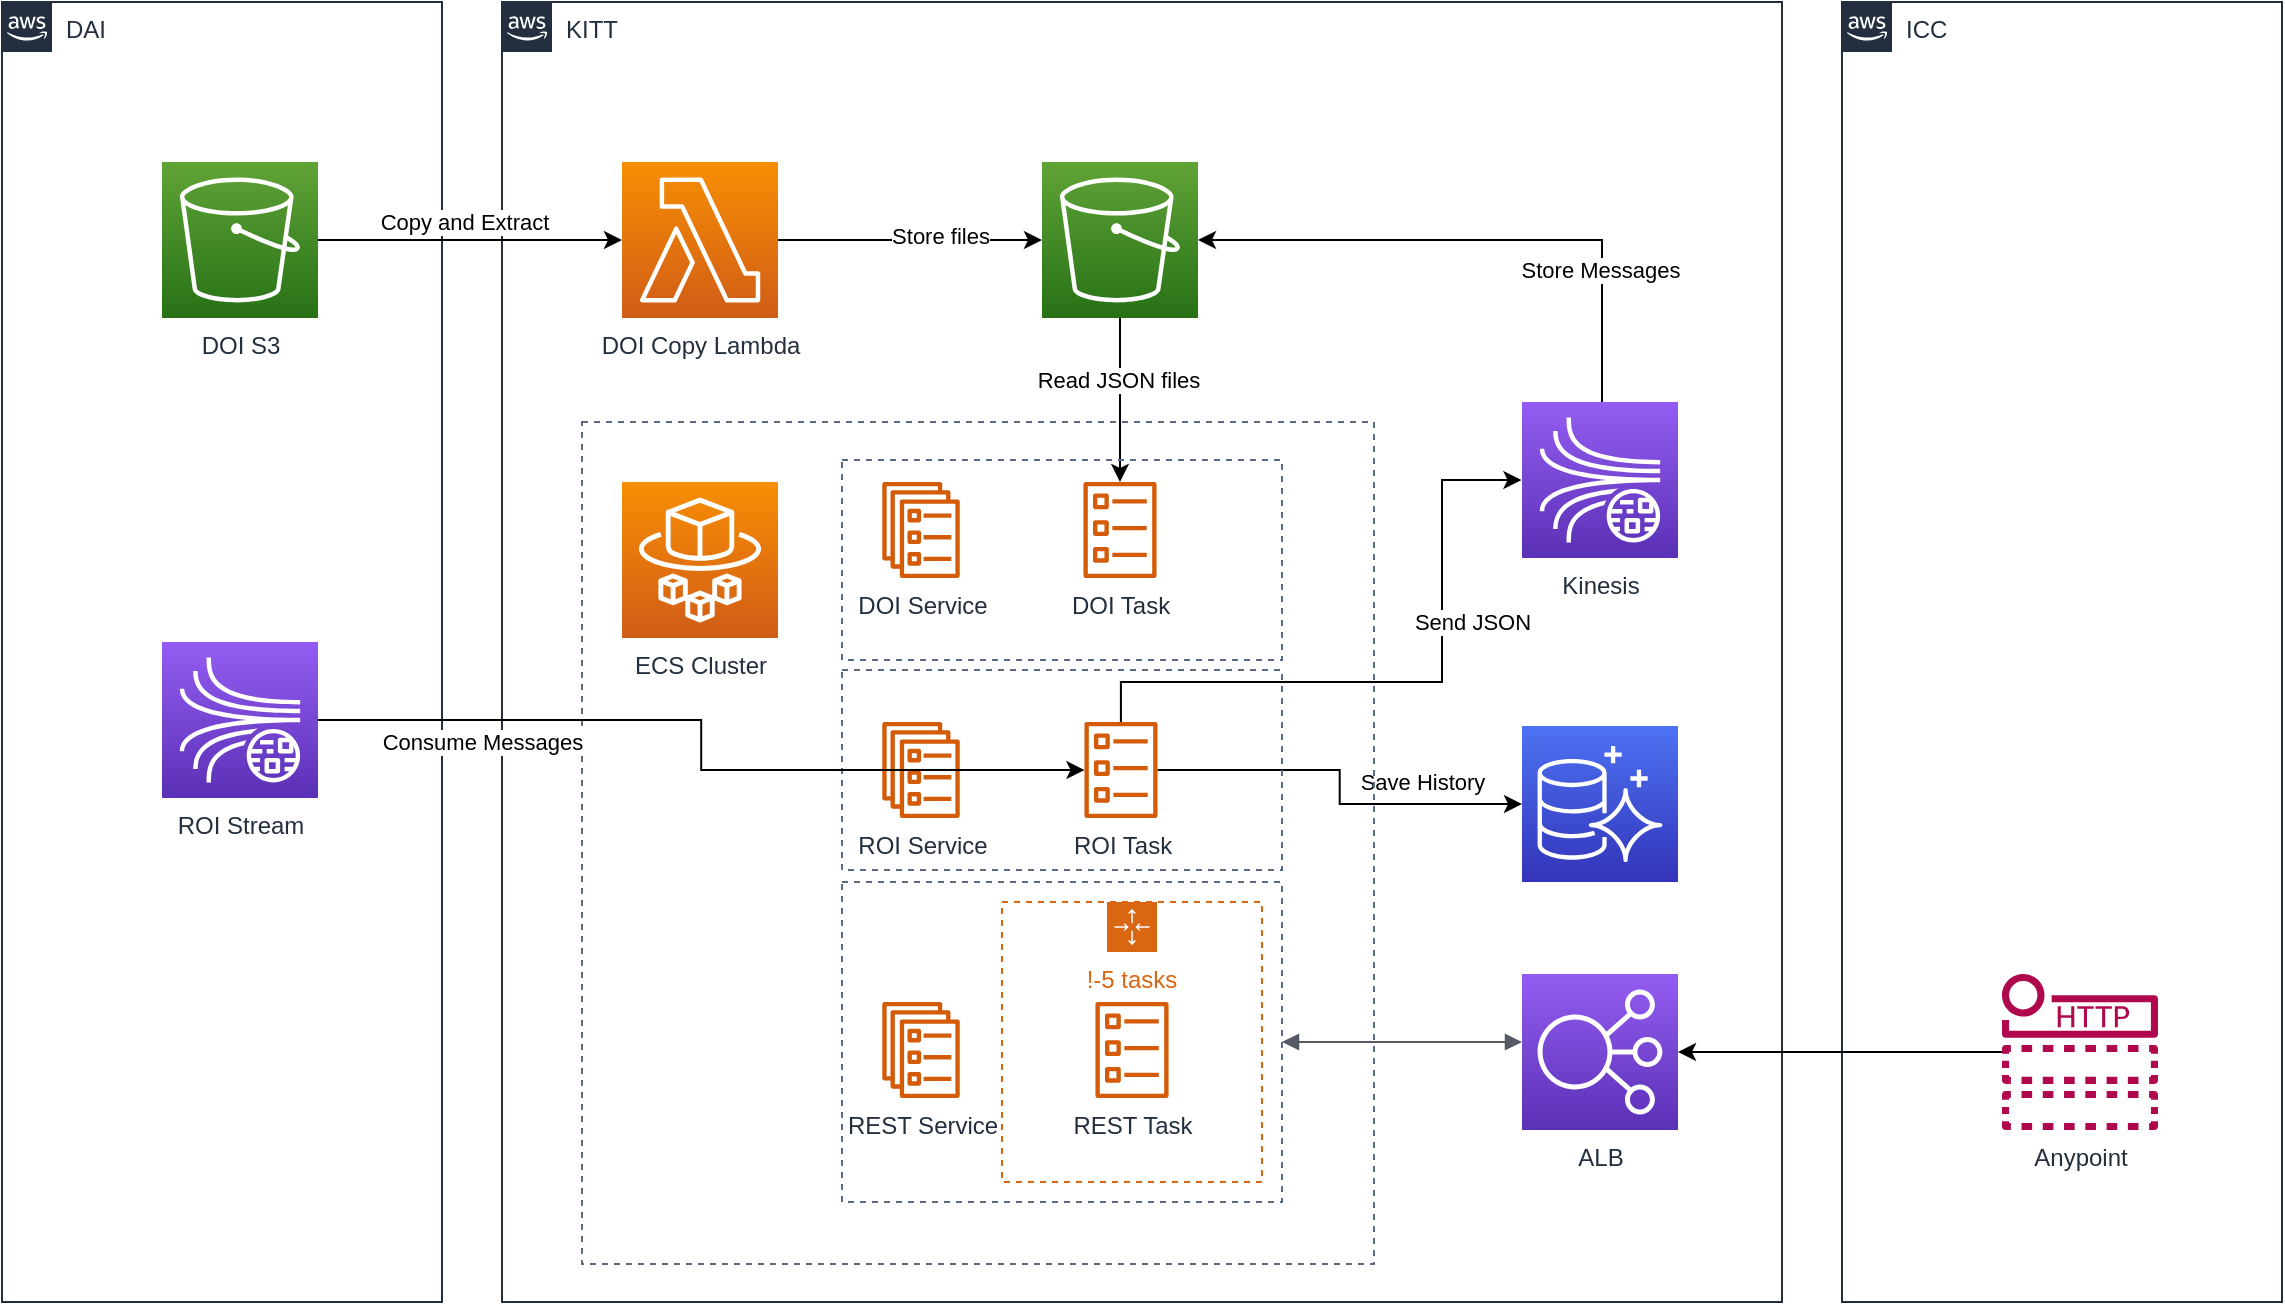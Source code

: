 <mxfile version="17.1.3" type="github">
  <diagram id="Ht1M8jgEwFfnCIfOTk4-" name="Page-1">
    <mxGraphModel dx="2182" dy="1538" grid="1" gridSize="10" guides="1" tooltips="1" connect="1" arrows="1" fold="1" page="1" pageScale="1" pageWidth="1169" pageHeight="827" math="0" shadow="0">
      <root>
        <mxCell id="0" />
        <mxCell id="1" parent="0" />
        <mxCell id="UEzPUAAOIrF-is8g5C7q-74" value="DAI" style="points=[[0,0],[0.25,0],[0.5,0],[0.75,0],[1,0],[1,0.25],[1,0.5],[1,0.75],[1,1],[0.75,1],[0.5,1],[0.25,1],[0,1],[0,0.75],[0,0.5],[0,0.25]];outlineConnect=0;gradientColor=none;html=1;whiteSpace=wrap;fontSize=12;fontStyle=0;shape=mxgraph.aws4.group;grIcon=mxgraph.aws4.group_aws_cloud_alt;strokeColor=#232F3E;fillColor=none;verticalAlign=top;align=left;spacingLeft=30;fontColor=#232F3E;dashed=0;labelBackgroundColor=#ffffff;container=1;pointerEvents=0;collapsible=0;recursiveResize=0;" parent="1" vertex="1">
          <mxGeometry x="40" y="80" width="220" height="650" as="geometry" />
        </mxCell>
        <mxCell id="RvYsPrgFDpj5hAQnLX-L-2" value="DOI S3" style="sketch=0;points=[[0,0,0],[0.25,0,0],[0.5,0,0],[0.75,0,0],[1,0,0],[0,1,0],[0.25,1,0],[0.5,1,0],[0.75,1,0],[1,1,0],[0,0.25,0],[0,0.5,0],[0,0.75,0],[1,0.25,0],[1,0.5,0],[1,0.75,0]];outlineConnect=0;fontColor=#232F3E;gradientColor=#60A337;gradientDirection=north;fillColor=#277116;strokeColor=#ffffff;dashed=0;verticalLabelPosition=bottom;verticalAlign=top;align=center;html=1;fontSize=12;fontStyle=0;aspect=fixed;shape=mxgraph.aws4.resourceIcon;resIcon=mxgraph.aws4.s3;" parent="UEzPUAAOIrF-is8g5C7q-74" vertex="1">
          <mxGeometry x="80" y="80" width="78" height="78" as="geometry" />
        </mxCell>
        <mxCell id="RvYsPrgFDpj5hAQnLX-L-47" value="ROI Stream" style="sketch=0;points=[[0,0,0],[0.25,0,0],[0.5,0,0],[0.75,0,0],[1,0,0],[0,1,0],[0.25,1,0],[0.5,1,0],[0.75,1,0],[1,1,0],[0,0.25,0],[0,0.5,0],[0,0.75,0],[1,0.25,0],[1,0.5,0],[1,0.75,0]];outlineConnect=0;fontColor=#232F3E;gradientColor=#945DF2;gradientDirection=north;fillColor=#5A30B5;strokeColor=#ffffff;dashed=0;verticalLabelPosition=bottom;verticalAlign=top;align=center;html=1;fontSize=12;fontStyle=0;aspect=fixed;shape=mxgraph.aws4.resourceIcon;resIcon=mxgraph.aws4.kinesis_data_streams;" parent="UEzPUAAOIrF-is8g5C7q-74" vertex="1">
          <mxGeometry x="80" y="320" width="78" height="78" as="geometry" />
        </mxCell>
        <mxCell id="UEzPUAAOIrF-is8g5C7q-75" value="KITT" style="points=[[0,0],[0.25,0],[0.5,0],[0.75,0],[1,0],[1,0.25],[1,0.5],[1,0.75],[1,1],[0.75,1],[0.5,1],[0.25,1],[0,1],[0,0.75],[0,0.5],[0,0.25]];outlineConnect=0;gradientColor=none;html=1;whiteSpace=wrap;fontSize=12;fontStyle=0;shape=mxgraph.aws4.group;grIcon=mxgraph.aws4.group_aws_cloud_alt;strokeColor=#232F3E;fillColor=none;verticalAlign=top;align=left;spacingLeft=30;fontColor=#232F3E;dashed=0;labelBackgroundColor=#ffffff;container=1;pointerEvents=0;collapsible=0;recursiveResize=0;" parent="1" vertex="1">
          <mxGeometry x="290" y="80" width="640" height="650" as="geometry" />
        </mxCell>
        <mxCell id="RvYsPrgFDpj5hAQnLX-L-11" style="edgeStyle=orthogonalEdgeStyle;rounded=0;orthogonalLoop=1;jettySize=auto;html=1;exitX=1;exitY=0.5;exitDx=0;exitDy=0;exitPerimeter=0;entryX=0;entryY=0.5;entryDx=0;entryDy=0;entryPerimeter=0;" parent="UEzPUAAOIrF-is8g5C7q-75" source="RvYsPrgFDpj5hAQnLX-L-5" target="RvYsPrgFDpj5hAQnLX-L-10" edge="1">
          <mxGeometry relative="1" as="geometry" />
        </mxCell>
        <mxCell id="RvYsPrgFDpj5hAQnLX-L-12" value="Store files" style="edgeLabel;html=1;align=center;verticalAlign=middle;resizable=0;points=[];" parent="RvYsPrgFDpj5hAQnLX-L-11" vertex="1" connectable="0">
          <mxGeometry x="0.227" y="2" relative="1" as="geometry">
            <mxPoint as="offset" />
          </mxGeometry>
        </mxCell>
        <mxCell id="RvYsPrgFDpj5hAQnLX-L-5" value="DOI Copy Lambda" style="sketch=0;points=[[0,0,0],[0.25,0,0],[0.5,0,0],[0.75,0,0],[1,0,0],[0,1,0],[0.25,1,0],[0.5,1,0],[0.75,1,0],[1,1,0],[0,0.25,0],[0,0.5,0],[0,0.75,0],[1,0.25,0],[1,0.5,0],[1,0.75,0]];outlineConnect=0;fontColor=#232F3E;gradientColor=#F78E04;gradientDirection=north;fillColor=#D05C17;strokeColor=#ffffff;dashed=0;verticalLabelPosition=bottom;verticalAlign=top;align=center;html=1;fontSize=12;fontStyle=0;aspect=fixed;shape=mxgraph.aws4.resourceIcon;resIcon=mxgraph.aws4.lambda;" parent="UEzPUAAOIrF-is8g5C7q-75" vertex="1">
          <mxGeometry x="60" y="80" width="78" height="78" as="geometry" />
        </mxCell>
        <mxCell id="RvYsPrgFDpj5hAQnLX-L-10" value="" style="sketch=0;points=[[0,0,0],[0.25,0,0],[0.5,0,0],[0.75,0,0],[1,0,0],[0,1,0],[0.25,1,0],[0.5,1,0],[0.75,1,0],[1,1,0],[0,0.25,0],[0,0.5,0],[0,0.75,0],[1,0.25,0],[1,0.5,0],[1,0.75,0]];outlineConnect=0;fontColor=#232F3E;gradientColor=#60A337;gradientDirection=north;fillColor=#277116;strokeColor=#ffffff;dashed=0;verticalLabelPosition=bottom;verticalAlign=top;align=center;html=1;fontSize=12;fontStyle=0;aspect=fixed;shape=mxgraph.aws4.resourceIcon;resIcon=mxgraph.aws4.s3;" parent="UEzPUAAOIrF-is8g5C7q-75" vertex="1">
          <mxGeometry x="270" y="80" width="78" height="78" as="geometry" />
        </mxCell>
        <mxCell id="RvYsPrgFDpj5hAQnLX-L-13" value="ECS Cluster" style="sketch=0;points=[[0,0,0],[0.25,0,0],[0.5,0,0],[0.75,0,0],[1,0,0],[0,1,0],[0.25,1,0],[0.5,1,0],[0.75,1,0],[1,1,0],[0,0.25,0],[0,0.5,0],[0,0.75,0],[1,0.25,0],[1,0.5,0],[1,0.75,0]];outlineConnect=0;fontColor=#232F3E;gradientColor=#F78E04;gradientDirection=north;fillColor=#D05C17;strokeColor=#ffffff;dashed=0;verticalLabelPosition=bottom;verticalAlign=top;align=center;html=1;fontSize=12;fontStyle=0;aspect=fixed;shape=mxgraph.aws4.resourceIcon;resIcon=mxgraph.aws4.fargate;" parent="UEzPUAAOIrF-is8g5C7q-75" vertex="1">
          <mxGeometry x="60" y="240" width="78" height="78" as="geometry" />
        </mxCell>
        <mxCell id="RvYsPrgFDpj5hAQnLX-L-17" value="DOI Service" style="sketch=0;outlineConnect=0;fontColor=#232F3E;gradientColor=none;fillColor=#D45B07;strokeColor=none;dashed=0;verticalLabelPosition=bottom;verticalAlign=top;align=center;html=1;fontSize=12;fontStyle=0;aspect=fixed;pointerEvents=1;shape=mxgraph.aws4.ecs_service;" parent="UEzPUAAOIrF-is8g5C7q-75" vertex="1">
          <mxGeometry x="190" y="240" width="39" height="48" as="geometry" />
        </mxCell>
        <mxCell id="RvYsPrgFDpj5hAQnLX-L-18" value="&lt;div&gt;DOI Task&lt;/div&gt;" style="sketch=0;outlineConnect=0;fontColor=#232F3E;gradientColor=none;fillColor=#D45B07;strokeColor=none;dashed=0;verticalLabelPosition=bottom;verticalAlign=top;align=center;html=1;fontSize=12;fontStyle=0;aspect=fixed;pointerEvents=1;shape=mxgraph.aws4.ecs_task;" parent="UEzPUAAOIrF-is8g5C7q-75" vertex="1">
          <mxGeometry x="290.5" y="240" width="37" height="48" as="geometry" />
        </mxCell>
        <mxCell id="RvYsPrgFDpj5hAQnLX-L-27" value="&lt;div&gt;ROI Service&lt;/div&gt;&lt;div&gt;&lt;br&gt;&lt;/div&gt;" style="sketch=0;outlineConnect=0;fontColor=#232F3E;gradientColor=none;fillColor=#D45B07;strokeColor=none;dashed=0;verticalLabelPosition=bottom;verticalAlign=top;align=center;html=1;fontSize=12;fontStyle=0;aspect=fixed;pointerEvents=1;shape=mxgraph.aws4.ecs_service;" parent="UEzPUAAOIrF-is8g5C7q-75" vertex="1">
          <mxGeometry x="190" y="360" width="39" height="48" as="geometry" />
        </mxCell>
        <mxCell id="36A81LfQrQOHqFkf6weP-2" value="" style="edgeStyle=orthogonalEdgeStyle;rounded=0;jumpStyle=none;orthogonalLoop=1;jettySize=auto;html=1;strokeColor=default;" edge="1" parent="UEzPUAAOIrF-is8g5C7q-75" source="RvYsPrgFDpj5hAQnLX-L-28" target="36A81LfQrQOHqFkf6weP-1">
          <mxGeometry relative="1" as="geometry">
            <mxPoint x="408" y="384" as="targetPoint" />
          </mxGeometry>
        </mxCell>
        <mxCell id="36A81LfQrQOHqFkf6weP-3" value="Save History" style="edgeLabel;html=1;align=center;verticalAlign=middle;resizable=0;points=[];" vertex="1" connectable="0" parent="36A81LfQrQOHqFkf6weP-2">
          <mxGeometry x="0.277" relative="1" as="geometry">
            <mxPoint x="22" y="-11" as="offset" />
          </mxGeometry>
        </mxCell>
        <mxCell id="RvYsPrgFDpj5hAQnLX-L-28" value="ROI Task" style="sketch=0;outlineConnect=0;fontColor=#232F3E;gradientColor=none;fillColor=#D45B07;strokeColor=none;dashed=0;verticalLabelPosition=bottom;verticalAlign=top;align=center;html=1;fontSize=12;fontStyle=0;aspect=fixed;pointerEvents=1;shape=mxgraph.aws4.ecs_task;" parent="UEzPUAAOIrF-is8g5C7q-75" vertex="1">
          <mxGeometry x="291" y="360" width="37" height="48" as="geometry" />
        </mxCell>
        <mxCell id="RvYsPrgFDpj5hAQnLX-L-29" value="!-5 tasks" style="points=[[0,0],[0.25,0],[0.5,0],[0.75,0],[1,0],[1,0.25],[1,0.5],[1,0.75],[1,1],[0.75,1],[0.5,1],[0.25,1],[0,1],[0,0.75],[0,0.5],[0,0.25]];outlineConnect=0;gradientColor=none;html=1;whiteSpace=wrap;fontSize=12;fontStyle=0;container=1;pointerEvents=0;collapsible=0;recursiveResize=0;shape=mxgraph.aws4.groupCenter;grIcon=mxgraph.aws4.group_auto_scaling_group;grStroke=1;strokeColor=#D86613;fillColor=none;verticalAlign=top;align=center;fontColor=#D86613;dashed=1;spacingTop=25;" parent="UEzPUAAOIrF-is8g5C7q-75" vertex="1">
          <mxGeometry x="250" y="450" width="130" height="140" as="geometry" />
        </mxCell>
        <mxCell id="RvYsPrgFDpj5hAQnLX-L-31" value="REST Task" style="sketch=0;outlineConnect=0;fontColor=#232F3E;gradientColor=none;fillColor=#D45B07;strokeColor=none;dashed=0;verticalLabelPosition=bottom;verticalAlign=top;align=center;html=1;fontSize=12;fontStyle=0;aspect=fixed;pointerEvents=1;shape=mxgraph.aws4.ecs_task;" parent="RvYsPrgFDpj5hAQnLX-L-29" vertex="1">
          <mxGeometry x="46.5" y="50" width="37" height="48" as="geometry" />
        </mxCell>
        <mxCell id="RvYsPrgFDpj5hAQnLX-L-35" value="" style="fillColor=none;strokeColor=#5A6C86;dashed=1;verticalAlign=top;fontStyle=0;fontColor=#5A6C86;" parent="RvYsPrgFDpj5hAQnLX-L-29" vertex="1">
          <mxGeometry x="-80" y="-10" width="220" height="160" as="geometry" />
        </mxCell>
        <mxCell id="RvYsPrgFDpj5hAQnLX-L-30" value="REST Service" style="sketch=0;outlineConnect=0;fontColor=#232F3E;gradientColor=none;fillColor=#D45B07;strokeColor=none;dashed=0;verticalLabelPosition=bottom;verticalAlign=top;align=center;html=1;fontSize=12;fontStyle=0;aspect=fixed;pointerEvents=1;shape=mxgraph.aws4.ecs_service;" parent="RvYsPrgFDpj5hAQnLX-L-29" vertex="1">
          <mxGeometry x="-60" y="50" width="39" height="48" as="geometry" />
        </mxCell>
        <mxCell id="RvYsPrgFDpj5hAQnLX-L-25" value="" style="rounded=0;orthogonalLoop=1;jettySize=auto;html=1;exitX=0.5;exitY=1;exitDx=0;exitDy=0;exitPerimeter=0;" parent="UEzPUAAOIrF-is8g5C7q-75" source="RvYsPrgFDpj5hAQnLX-L-10" target="RvYsPrgFDpj5hAQnLX-L-18" edge="1">
          <mxGeometry relative="1" as="geometry">
            <mxPoint x="309" y="242" as="sourcePoint" />
            <mxPoint x="309" y="160" as="targetPoint" />
          </mxGeometry>
        </mxCell>
        <mxCell id="RvYsPrgFDpj5hAQnLX-L-26" value="Read JSON files" style="edgeLabel;html=1;align=center;verticalAlign=middle;resizable=0;points=[];" parent="RvYsPrgFDpj5hAQnLX-L-25" vertex="1" connectable="0">
          <mxGeometry x="-0.244" y="-1" relative="1" as="geometry">
            <mxPoint as="offset" />
          </mxGeometry>
        </mxCell>
        <mxCell id="RvYsPrgFDpj5hAQnLX-L-33" value="" style="fillColor=none;strokeColor=#5A6C86;dashed=1;verticalAlign=top;fontStyle=0;fontColor=#5A6C86;" parent="UEzPUAAOIrF-is8g5C7q-75" vertex="1">
          <mxGeometry x="170" y="229" width="220" height="100" as="geometry" />
        </mxCell>
        <mxCell id="RvYsPrgFDpj5hAQnLX-L-50" value="" style="edgeStyle=orthogonalEdgeStyle;rounded=0;jumpStyle=none;orthogonalLoop=1;jettySize=auto;html=1;strokeColor=default;entryX=1;entryY=0.5;entryDx=0;entryDy=0;entryPerimeter=0;" parent="UEzPUAAOIrF-is8g5C7q-75" source="RvYsPrgFDpj5hAQnLX-L-49" target="RvYsPrgFDpj5hAQnLX-L-10" edge="1">
          <mxGeometry relative="1" as="geometry">
            <mxPoint x="469" y="265" as="targetPoint" />
            <Array as="points">
              <mxPoint x="550" y="119" />
            </Array>
          </mxGeometry>
        </mxCell>
        <mxCell id="RvYsPrgFDpj5hAQnLX-L-51" value="Store Messages" style="edgeLabel;html=1;align=center;verticalAlign=middle;resizable=0;points=[];" parent="RvYsPrgFDpj5hAQnLX-L-50" vertex="1" connectable="0">
          <mxGeometry x="-0.534" y="1" relative="1" as="geometry">
            <mxPoint as="offset" />
          </mxGeometry>
        </mxCell>
        <mxCell id="RvYsPrgFDpj5hAQnLX-L-49" value="Kinesis" style="sketch=0;points=[[0,0,0],[0.25,0,0],[0.5,0,0],[0.75,0,0],[1,0,0],[0,1,0],[0.25,1,0],[0.5,1,0],[0.75,1,0],[1,1,0],[0,0.25,0],[0,0.5,0],[0,0.75,0],[1,0.25,0],[1,0.5,0],[1,0.75,0]];outlineConnect=0;fontColor=#232F3E;gradientColor=#945DF2;gradientDirection=north;fillColor=#5A30B5;strokeColor=#ffffff;dashed=0;verticalLabelPosition=bottom;verticalAlign=top;align=center;html=1;fontSize=12;fontStyle=0;aspect=fixed;shape=mxgraph.aws4.resourceIcon;resIcon=mxgraph.aws4.kinesis_data_streams;" parent="UEzPUAAOIrF-is8g5C7q-75" vertex="1">
          <mxGeometry x="510" y="200" width="78" height="78" as="geometry" />
        </mxCell>
        <mxCell id="RvYsPrgFDpj5hAQnLX-L-53" value="ALB" style="sketch=0;points=[[0,0,0],[0.25,0,0],[0.5,0,0],[0.75,0,0],[1,0,0],[0,1,0],[0.25,1,0],[0.5,1,0],[0.75,1,0],[1,1,0],[0,0.25,0],[0,0.5,0],[0,0.75,0],[1,0.25,0],[1,0.5,0],[1,0.75,0]];outlineConnect=0;fontColor=#232F3E;gradientColor=#945DF2;gradientDirection=north;fillColor=#5A30B5;strokeColor=#ffffff;dashed=0;verticalLabelPosition=bottom;verticalAlign=top;align=center;html=1;fontSize=12;fontStyle=0;aspect=fixed;shape=mxgraph.aws4.resourceIcon;resIcon=mxgraph.aws4.elastic_load_balancing;" parent="UEzPUAAOIrF-is8g5C7q-75" vertex="1">
          <mxGeometry x="510" y="486" width="78" height="78" as="geometry" />
        </mxCell>
        <mxCell id="RvYsPrgFDpj5hAQnLX-L-48" value="" style="edgeStyle=orthogonalEdgeStyle;rounded=0;jumpStyle=none;orthogonalLoop=1;jettySize=auto;html=1;strokeColor=default;" parent="UEzPUAAOIrF-is8g5C7q-75" source="RvYsPrgFDpj5hAQnLX-L-28" edge="1">
          <mxGeometry relative="1" as="geometry">
            <mxPoint x="509.73" y="239" as="targetPoint" />
            <mxPoint x="327.503" y="384" as="sourcePoint" />
            <Array as="points">
              <mxPoint x="310" y="340" />
              <mxPoint x="470" y="340" />
              <mxPoint x="470" y="239" />
            </Array>
          </mxGeometry>
        </mxCell>
        <mxCell id="RvYsPrgFDpj5hAQnLX-L-52" value="Send JSON" style="edgeLabel;html=1;align=center;verticalAlign=middle;resizable=0;points=[];" parent="RvYsPrgFDpj5hAQnLX-L-48" vertex="1" connectable="0">
          <mxGeometry x="-0.24" y="-1" relative="1" as="geometry">
            <mxPoint x="73" y="-31" as="offset" />
          </mxGeometry>
        </mxCell>
        <mxCell id="36A81LfQrQOHqFkf6weP-1" value="" style="sketch=0;points=[[0,0,0],[0.25,0,0],[0.5,0,0],[0.75,0,0],[1,0,0],[0,1,0],[0.25,1,0],[0.5,1,0],[0.75,1,0],[1,1,0],[0,0.25,0],[0,0.5,0],[0,0.75,0],[1,0.25,0],[1,0.5,0],[1,0.75,0]];outlineConnect=0;fontColor=#232F3E;gradientColor=#4D72F3;gradientDirection=north;fillColor=#3334B9;strokeColor=#ffffff;dashed=0;verticalLabelPosition=bottom;verticalAlign=top;align=center;html=1;fontSize=12;fontStyle=0;aspect=fixed;shape=mxgraph.aws4.resourceIcon;resIcon=mxgraph.aws4.aurora;" vertex="1" parent="UEzPUAAOIrF-is8g5C7q-75">
          <mxGeometry x="510" y="362" width="78" height="78" as="geometry" />
        </mxCell>
        <mxCell id="RvYsPrgFDpj5hAQnLX-L-34" value="" style="fillColor=none;strokeColor=#5A6C86;dashed=1;verticalAlign=top;fontStyle=0;fontColor=#5A6C86;" parent="UEzPUAAOIrF-is8g5C7q-75" vertex="1">
          <mxGeometry x="170" y="334" width="220" height="100" as="geometry" />
        </mxCell>
        <mxCell id="36A81LfQrQOHqFkf6weP-4" value="" style="edgeStyle=orthogonalEdgeStyle;html=1;endArrow=block;elbow=vertical;startArrow=block;startFill=1;endFill=1;strokeColor=#545B64;rounded=0;jumpStyle=none;" edge="1" parent="UEzPUAAOIrF-is8g5C7q-75" source="RvYsPrgFDpj5hAQnLX-L-35">
          <mxGeometry width="100" relative="1" as="geometry">
            <mxPoint x="410" y="520" as="sourcePoint" />
            <mxPoint x="510" y="520" as="targetPoint" />
          </mxGeometry>
        </mxCell>
        <mxCell id="RvYsPrgFDpj5hAQnLX-L-36" value="" style="fillColor=none;strokeColor=#5A6C86;dashed=1;verticalAlign=top;fontStyle=0;fontColor=#5A6C86;" parent="UEzPUAAOIrF-is8g5C7q-75" vertex="1">
          <mxGeometry x="40" y="210" width="396" height="421" as="geometry" />
        </mxCell>
        <mxCell id="RvYsPrgFDpj5hAQnLX-L-39" value="" style="rounded=0;orthogonalLoop=1;jettySize=auto;html=1;orthogonal=0;bendable=1;edgeStyle=orthogonalEdgeStyle;" parent="1" source="RvYsPrgFDpj5hAQnLX-L-47" target="RvYsPrgFDpj5hAQnLX-L-28" edge="1">
          <mxGeometry relative="1" as="geometry" />
        </mxCell>
        <mxCell id="RvYsPrgFDpj5hAQnLX-L-40" value="Consume Messages" style="edgeLabel;html=1;align=center;verticalAlign=middle;resizable=0;points=[];" parent="RvYsPrgFDpj5hAQnLX-L-39" vertex="1" connectable="0">
          <mxGeometry x="0.199" y="-2" relative="1" as="geometry">
            <mxPoint x="-138" y="-16" as="offset" />
          </mxGeometry>
        </mxCell>
        <mxCell id="RvYsPrgFDpj5hAQnLX-L-7" style="rounded=0;orthogonalLoop=1;jettySize=auto;html=1;exitX=1;exitY=0.5;exitDx=0;exitDy=0;exitPerimeter=0;strokeColor=default;jumpStyle=none;entryX=0;entryY=0.5;entryDx=0;entryDy=0;entryPerimeter=0;" parent="1" source="RvYsPrgFDpj5hAQnLX-L-2" target="RvYsPrgFDpj5hAQnLX-L-5" edge="1">
          <mxGeometry relative="1" as="geometry" />
        </mxCell>
        <mxCell id="RvYsPrgFDpj5hAQnLX-L-8" value="&lt;div&gt;Copy and Extract&lt;/div&gt;" style="edgeLabel;html=1;align=center;verticalAlign=middle;resizable=0;points=[];" parent="RvYsPrgFDpj5hAQnLX-L-7" vertex="1" connectable="0">
          <mxGeometry x="-0.116" y="-2" relative="1" as="geometry">
            <mxPoint x="6" y="-11" as="offset" />
          </mxGeometry>
        </mxCell>
        <mxCell id="36A81LfQrQOHqFkf6weP-5" value="ICC" style="points=[[0,0],[0.25,0],[0.5,0],[0.75,0],[1,0],[1,0.25],[1,0.5],[1,0.75],[1,1],[0.75,1],[0.5,1],[0.25,1],[0,1],[0,0.75],[0,0.5],[0,0.25]];outlineConnect=0;gradientColor=none;html=1;whiteSpace=wrap;fontSize=12;fontStyle=0;shape=mxgraph.aws4.group;grIcon=mxgraph.aws4.group_aws_cloud_alt;strokeColor=#232F3E;fillColor=none;verticalAlign=top;align=left;spacingLeft=30;fontColor=#232F3E;dashed=0;labelBackgroundColor=#ffffff;container=1;pointerEvents=0;collapsible=0;recursiveResize=0;" vertex="1" parent="1">
          <mxGeometry x="960" y="80" width="220" height="650" as="geometry" />
        </mxCell>
        <mxCell id="36A81LfQrQOHqFkf6weP-8" value="Anypoint" style="sketch=0;outlineConnect=0;fontColor=#232F3E;gradientColor=none;fillColor=#B0084D;strokeColor=none;dashed=0;verticalLabelPosition=bottom;verticalAlign=top;align=center;html=1;fontSize=12;fontStyle=0;aspect=fixed;pointerEvents=1;shape=mxgraph.aws4.http_notification;" vertex="1" parent="36A81LfQrQOHqFkf6weP-5">
          <mxGeometry x="80" y="486" width="78" height="78" as="geometry" />
        </mxCell>
        <mxCell id="36A81LfQrQOHqFkf6weP-9" value="" style="rounded=0;jumpStyle=none;orthogonalLoop=1;jettySize=auto;html=1;strokeColor=default;edgeStyle=orthogonalEdgeStyle;" edge="1" parent="1" source="36A81LfQrQOHqFkf6weP-8" target="RvYsPrgFDpj5hAQnLX-L-53">
          <mxGeometry relative="1" as="geometry" />
        </mxCell>
      </root>
    </mxGraphModel>
  </diagram>
</mxfile>
